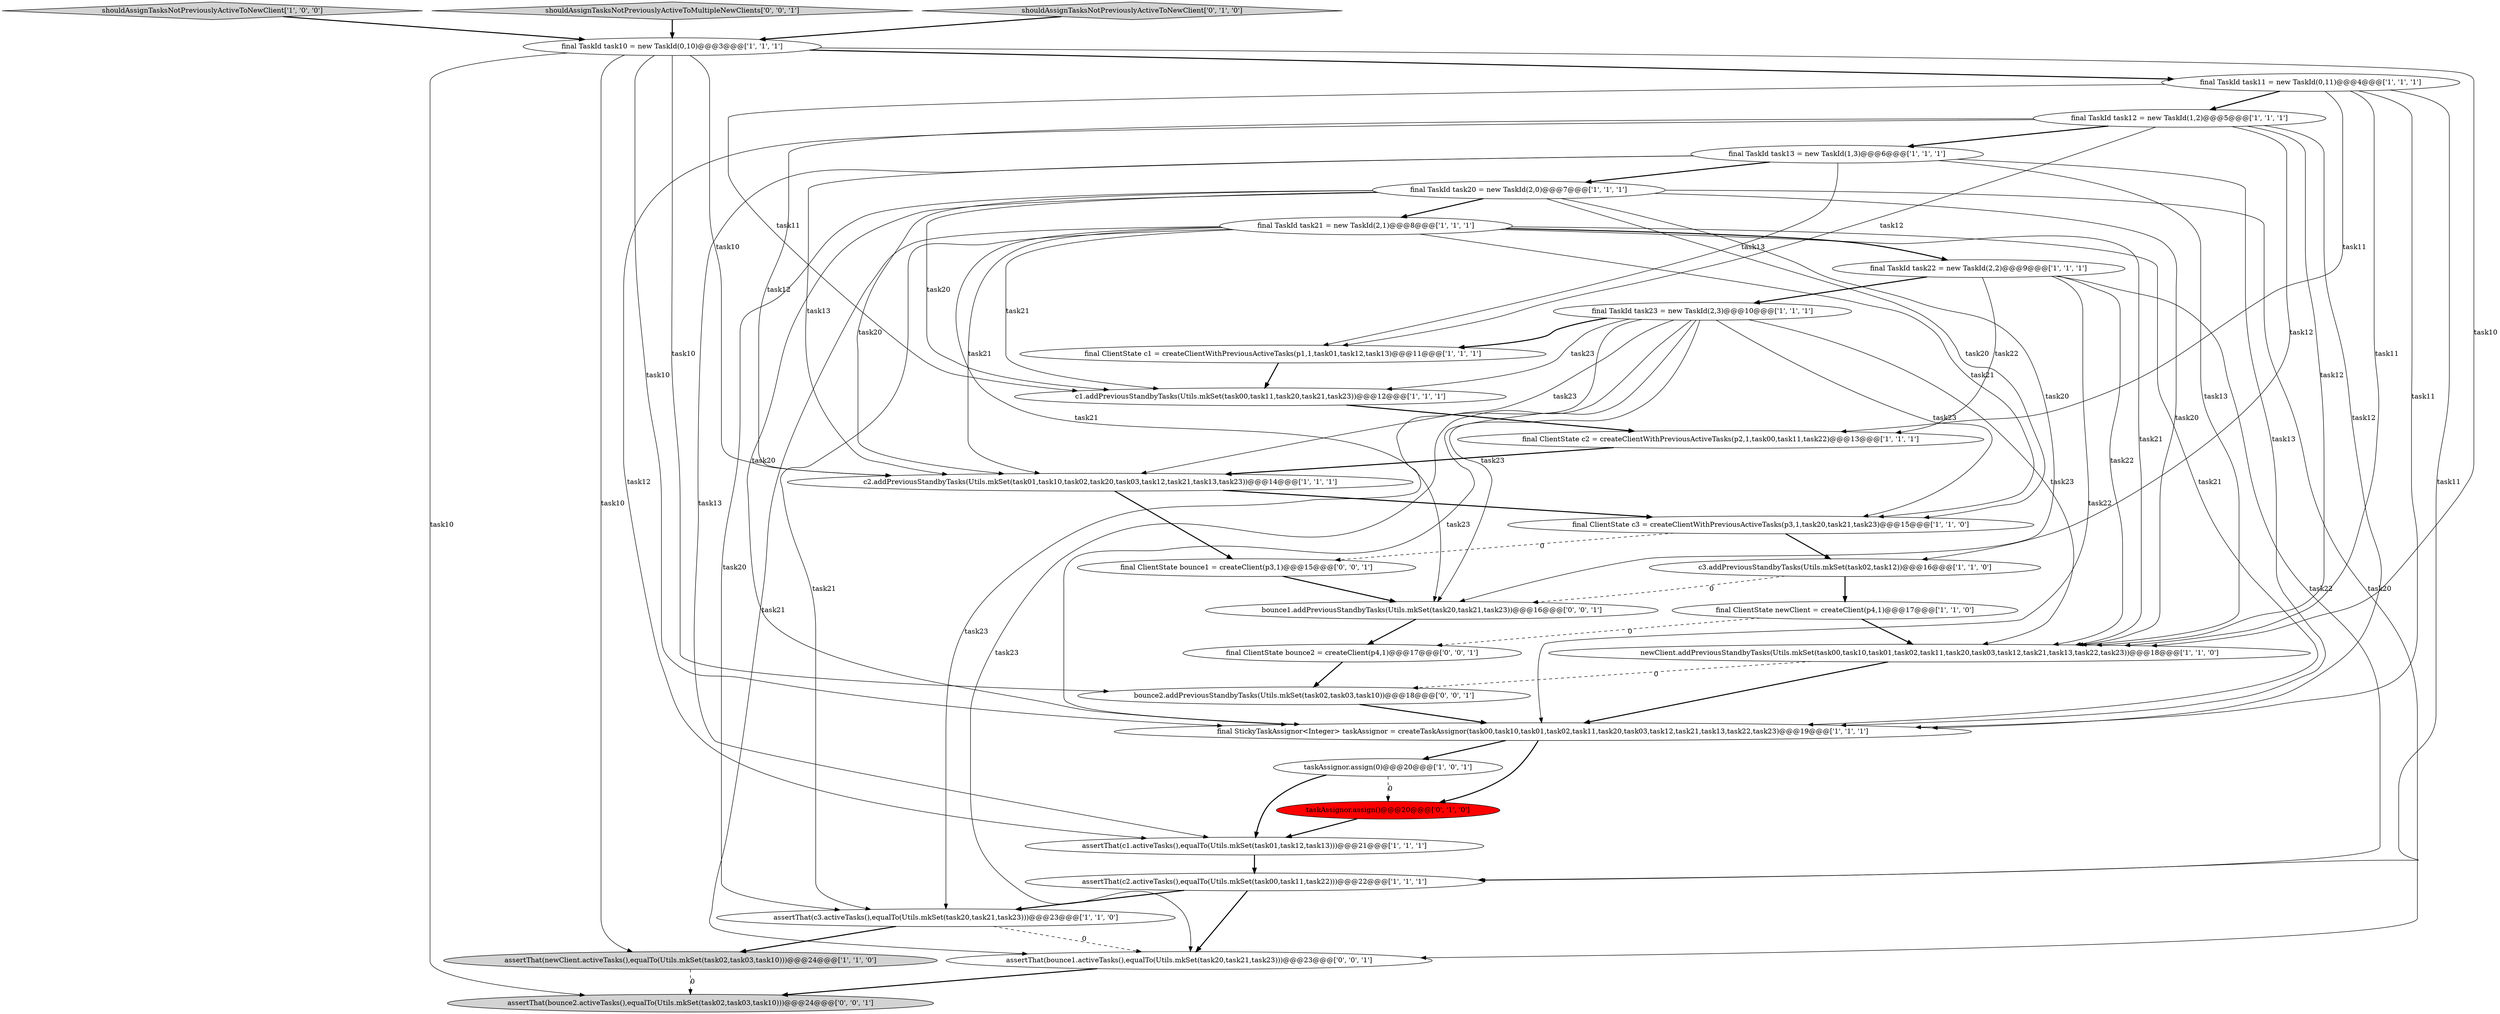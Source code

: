 digraph {
5 [style = filled, label = "taskAssignor.assign(0)@@@20@@@['1', '0', '1']", fillcolor = white, shape = ellipse image = "AAA0AAABBB1BBB"];
30 [style = filled, label = "final ClientState bounce2 = createClient(p4,1)@@@17@@@['0', '0', '1']", fillcolor = white, shape = ellipse image = "AAA0AAABBB3BBB"];
31 [style = filled, label = "bounce1.addPreviousStandbyTasks(Utils.mkSet(task20,task21,task23))@@@16@@@['0', '0', '1']", fillcolor = white, shape = ellipse image = "AAA0AAABBB3BBB"];
14 [style = filled, label = "final StickyTaskAssignor<Integer> taskAssignor = createTaskAssignor(task00,task10,task01,task02,task11,task20,task03,task12,task21,task13,task22,task23)@@@19@@@['1', '1', '1']", fillcolor = white, shape = ellipse image = "AAA0AAABBB1BBB"];
9 [style = filled, label = "shouldAssignTasksNotPreviouslyActiveToNewClient['1', '0', '0']", fillcolor = lightgray, shape = diamond image = "AAA0AAABBB1BBB"];
7 [style = filled, label = "assertThat(c1.activeTasks(),equalTo(Utils.mkSet(task01,task12,task13)))@@@21@@@['1', '1', '1']", fillcolor = white, shape = ellipse image = "AAA0AAABBB1BBB"];
29 [style = filled, label = "bounce2.addPreviousStandbyTasks(Utils.mkSet(task02,task03,task10))@@@18@@@['0', '0', '1']", fillcolor = white, shape = ellipse image = "AAA0AAABBB3BBB"];
12 [style = filled, label = "c2.addPreviousStandbyTasks(Utils.mkSet(task01,task10,task02,task20,task03,task12,task21,task13,task23))@@@14@@@['1', '1', '1']", fillcolor = white, shape = ellipse image = "AAA0AAABBB1BBB"];
1 [style = filled, label = "final ClientState c1 = createClientWithPreviousActiveTasks(p1,1,task01,task12,task13)@@@11@@@['1', '1', '1']", fillcolor = white, shape = ellipse image = "AAA0AAABBB1BBB"];
6 [style = filled, label = "assertThat(newClient.activeTasks(),equalTo(Utils.mkSet(task02,task03,task10)))@@@24@@@['1', '1', '0']", fillcolor = lightgray, shape = ellipse image = "AAA0AAABBB1BBB"];
20 [style = filled, label = "final ClientState newClient = createClient(p4,1)@@@17@@@['1', '1', '0']", fillcolor = white, shape = ellipse image = "AAA0AAABBB1BBB"];
25 [style = filled, label = "shouldAssignTasksNotPreviouslyActiveToMultipleNewClients['0', '0', '1']", fillcolor = lightgray, shape = diamond image = "AAA0AAABBB3BBB"];
3 [style = filled, label = "final TaskId task21 = new TaskId(2,1)@@@8@@@['1', '1', '1']", fillcolor = white, shape = ellipse image = "AAA0AAABBB1BBB"];
22 [style = filled, label = "final TaskId task22 = new TaskId(2,2)@@@9@@@['1', '1', '1']", fillcolor = white, shape = ellipse image = "AAA0AAABBB1BBB"];
27 [style = filled, label = "assertThat(bounce2.activeTasks(),equalTo(Utils.mkSet(task02,task03,task10)))@@@24@@@['0', '0', '1']", fillcolor = lightgray, shape = ellipse image = "AAA0AAABBB3BBB"];
13 [style = filled, label = "c3.addPreviousStandbyTasks(Utils.mkSet(task02,task12))@@@16@@@['1', '1', '0']", fillcolor = white, shape = ellipse image = "AAA0AAABBB1BBB"];
2 [style = filled, label = "final TaskId task13 = new TaskId(1,3)@@@6@@@['1', '1', '1']", fillcolor = white, shape = ellipse image = "AAA0AAABBB1BBB"];
28 [style = filled, label = "assertThat(bounce1.activeTasks(),equalTo(Utils.mkSet(task20,task21,task23)))@@@23@@@['0', '0', '1']", fillcolor = white, shape = ellipse image = "AAA0AAABBB3BBB"];
11 [style = filled, label = "final TaskId task20 = new TaskId(2,0)@@@7@@@['1', '1', '1']", fillcolor = white, shape = ellipse image = "AAA0AAABBB1BBB"];
24 [style = filled, label = "shouldAssignTasksNotPreviouslyActiveToNewClient['0', '1', '0']", fillcolor = lightgray, shape = diamond image = "AAA0AAABBB2BBB"];
0 [style = filled, label = "assertThat(c2.activeTasks(),equalTo(Utils.mkSet(task00,task11,task22)))@@@22@@@['1', '1', '1']", fillcolor = white, shape = ellipse image = "AAA0AAABBB1BBB"];
19 [style = filled, label = "final TaskId task11 = new TaskId(0,11)@@@4@@@['1', '1', '1']", fillcolor = white, shape = ellipse image = "AAA0AAABBB1BBB"];
8 [style = filled, label = "final TaskId task23 = new TaskId(2,3)@@@10@@@['1', '1', '1']", fillcolor = white, shape = ellipse image = "AAA0AAABBB1BBB"];
16 [style = filled, label = "final ClientState c2 = createClientWithPreviousActiveTasks(p2,1,task00,task11,task22)@@@13@@@['1', '1', '1']", fillcolor = white, shape = ellipse image = "AAA0AAABBB1BBB"];
4 [style = filled, label = "final TaskId task12 = new TaskId(1,2)@@@5@@@['1', '1', '1']", fillcolor = white, shape = ellipse image = "AAA0AAABBB1BBB"];
15 [style = filled, label = "c1.addPreviousStandbyTasks(Utils.mkSet(task00,task11,task20,task21,task23))@@@12@@@['1', '1', '1']", fillcolor = white, shape = ellipse image = "AAA0AAABBB1BBB"];
26 [style = filled, label = "final ClientState bounce1 = createClient(p3,1)@@@15@@@['0', '0', '1']", fillcolor = white, shape = ellipse image = "AAA0AAABBB3BBB"];
23 [style = filled, label = "taskAssignor.assign()@@@20@@@['0', '1', '0']", fillcolor = red, shape = ellipse image = "AAA1AAABBB2BBB"];
17 [style = filled, label = "newClient.addPreviousStandbyTasks(Utils.mkSet(task00,task10,task01,task02,task11,task20,task03,task12,task21,task13,task22,task23))@@@18@@@['1', '1', '0']", fillcolor = white, shape = ellipse image = "AAA0AAABBB1BBB"];
10 [style = filled, label = "final ClientState c3 = createClientWithPreviousActiveTasks(p3,1,task20,task21,task23)@@@15@@@['1', '1', '0']", fillcolor = white, shape = ellipse image = "AAA0AAABBB1BBB"];
21 [style = filled, label = "assertThat(c3.activeTasks(),equalTo(Utils.mkSet(task20,task21,task23)))@@@23@@@['1', '1', '0']", fillcolor = white, shape = ellipse image = "AAA0AAABBB1BBB"];
18 [style = filled, label = "final TaskId task10 = new TaskId(0,10)@@@3@@@['1', '1', '1']", fillcolor = white, shape = ellipse image = "AAA0AAABBB1BBB"];
3->14 [style = solid, label="task21"];
11->14 [style = solid, label="task20"];
8->31 [style = solid, label="task23"];
4->14 [style = solid, label="task12"];
3->31 [style = solid, label="task21"];
30->29 [style = bold, label=""];
18->29 [style = solid, label="task10"];
22->8 [style = bold, label=""];
8->1 [style = bold, label=""];
12->10 [style = bold, label=""];
3->15 [style = solid, label="task21"];
11->10 [style = solid, label="task20"];
17->14 [style = bold, label=""];
11->15 [style = solid, label="task20"];
31->30 [style = bold, label=""];
29->14 [style = bold, label=""];
3->21 [style = solid, label="task21"];
3->12 [style = solid, label="task21"];
5->23 [style = dashed, label="0"];
18->14 [style = solid, label="task10"];
3->10 [style = solid, label="task21"];
18->19 [style = bold, label=""];
4->12 [style = solid, label="task12"];
7->0 [style = bold, label=""];
0->21 [style = bold, label=""];
4->2 [style = bold, label=""];
24->18 [style = bold, label=""];
18->12 [style = solid, label="task10"];
4->1 [style = solid, label="task12"];
8->14 [style = solid, label="task23"];
8->15 [style = solid, label="task23"];
13->31 [style = dashed, label="0"];
6->27 [style = dashed, label="0"];
19->15 [style = solid, label="task11"];
5->7 [style = bold, label=""];
23->7 [style = bold, label=""];
8->17 [style = solid, label="task23"];
3->28 [style = solid, label="task21"];
11->28 [style = solid, label="task20"];
18->17 [style = solid, label="task10"];
3->17 [style = solid, label="task21"];
25->18 [style = bold, label=""];
4->17 [style = solid, label="task12"];
2->17 [style = solid, label="task13"];
2->14 [style = solid, label="task13"];
22->16 [style = solid, label="task22"];
26->31 [style = bold, label=""];
9->18 [style = bold, label=""];
14->23 [style = bold, label=""];
10->13 [style = bold, label=""];
11->3 [style = bold, label=""];
8->10 [style = solid, label="task23"];
19->14 [style = solid, label="task11"];
8->12 [style = solid, label="task23"];
20->30 [style = dashed, label="0"];
18->27 [style = solid, label="task10"];
2->11 [style = bold, label=""];
8->21 [style = solid, label="task23"];
4->13 [style = solid, label="task12"];
14->5 [style = bold, label=""];
19->16 [style = solid, label="task11"];
19->17 [style = solid, label="task11"];
2->1 [style = solid, label="task13"];
22->17 [style = solid, label="task22"];
20->17 [style = bold, label=""];
21->6 [style = bold, label=""];
21->28 [style = dashed, label="0"];
1->15 [style = bold, label=""];
18->6 [style = solid, label="task10"];
12->26 [style = bold, label=""];
0->28 [style = bold, label=""];
15->16 [style = bold, label=""];
3->22 [style = bold, label=""];
17->29 [style = dashed, label="0"];
2->7 [style = solid, label="task13"];
22->0 [style = solid, label="task22"];
11->12 [style = solid, label="task20"];
2->12 [style = solid, label="task13"];
10->26 [style = dashed, label="0"];
11->17 [style = solid, label="task20"];
11->31 [style = solid, label="task20"];
19->0 [style = solid, label="task11"];
8->28 [style = solid, label="task23"];
4->7 [style = solid, label="task12"];
22->14 [style = solid, label="task22"];
19->4 [style = bold, label=""];
28->27 [style = bold, label=""];
16->12 [style = bold, label=""];
11->21 [style = solid, label="task20"];
13->20 [style = bold, label=""];
}

